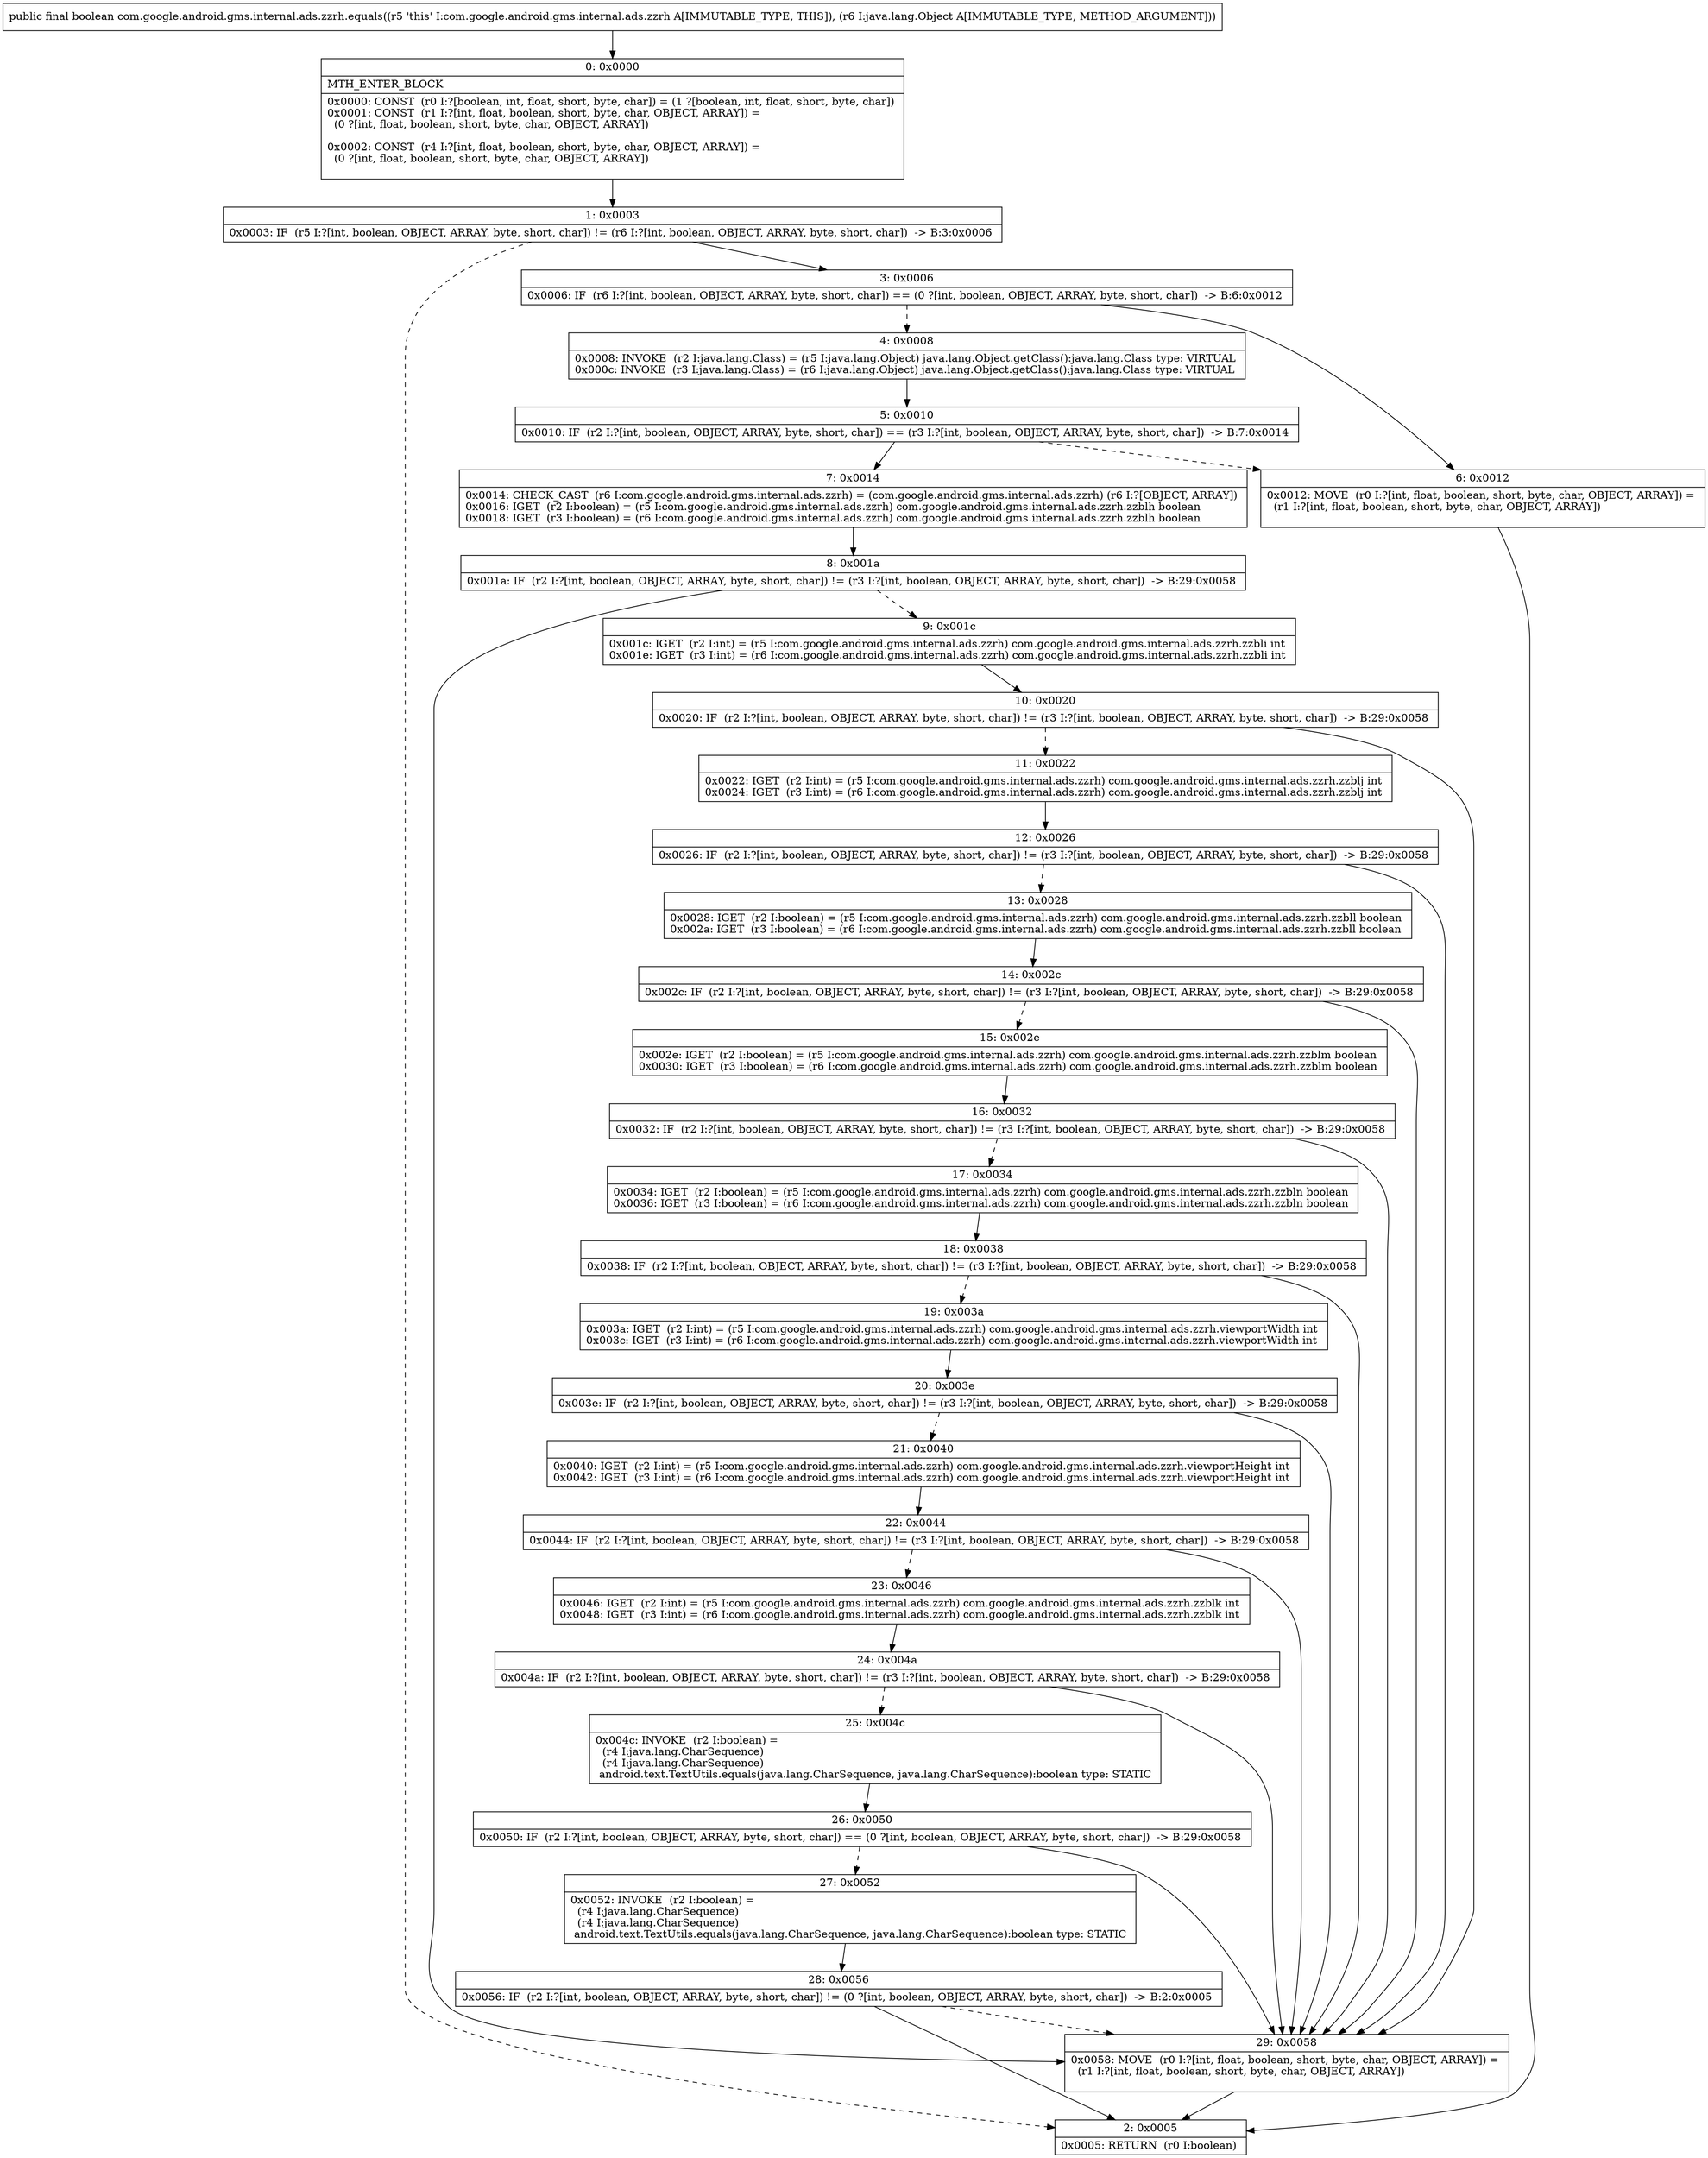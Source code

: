 digraph "CFG forcom.google.android.gms.internal.ads.zzrh.equals(Ljava\/lang\/Object;)Z" {
Node_0 [shape=record,label="{0\:\ 0x0000|MTH_ENTER_BLOCK\l|0x0000: CONST  (r0 I:?[boolean, int, float, short, byte, char]) = (1 ?[boolean, int, float, short, byte, char]) \l0x0001: CONST  (r1 I:?[int, float, boolean, short, byte, char, OBJECT, ARRAY]) = \l  (0 ?[int, float, boolean, short, byte, char, OBJECT, ARRAY])\l \l0x0002: CONST  (r4 I:?[int, float, boolean, short, byte, char, OBJECT, ARRAY]) = \l  (0 ?[int, float, boolean, short, byte, char, OBJECT, ARRAY])\l \l}"];
Node_1 [shape=record,label="{1\:\ 0x0003|0x0003: IF  (r5 I:?[int, boolean, OBJECT, ARRAY, byte, short, char]) != (r6 I:?[int, boolean, OBJECT, ARRAY, byte, short, char])  \-\> B:3:0x0006 \l}"];
Node_2 [shape=record,label="{2\:\ 0x0005|0x0005: RETURN  (r0 I:boolean) \l}"];
Node_3 [shape=record,label="{3\:\ 0x0006|0x0006: IF  (r6 I:?[int, boolean, OBJECT, ARRAY, byte, short, char]) == (0 ?[int, boolean, OBJECT, ARRAY, byte, short, char])  \-\> B:6:0x0012 \l}"];
Node_4 [shape=record,label="{4\:\ 0x0008|0x0008: INVOKE  (r2 I:java.lang.Class) = (r5 I:java.lang.Object) java.lang.Object.getClass():java.lang.Class type: VIRTUAL \l0x000c: INVOKE  (r3 I:java.lang.Class) = (r6 I:java.lang.Object) java.lang.Object.getClass():java.lang.Class type: VIRTUAL \l}"];
Node_5 [shape=record,label="{5\:\ 0x0010|0x0010: IF  (r2 I:?[int, boolean, OBJECT, ARRAY, byte, short, char]) == (r3 I:?[int, boolean, OBJECT, ARRAY, byte, short, char])  \-\> B:7:0x0014 \l}"];
Node_6 [shape=record,label="{6\:\ 0x0012|0x0012: MOVE  (r0 I:?[int, float, boolean, short, byte, char, OBJECT, ARRAY]) = \l  (r1 I:?[int, float, boolean, short, byte, char, OBJECT, ARRAY])\l \l}"];
Node_7 [shape=record,label="{7\:\ 0x0014|0x0014: CHECK_CAST  (r6 I:com.google.android.gms.internal.ads.zzrh) = (com.google.android.gms.internal.ads.zzrh) (r6 I:?[OBJECT, ARRAY]) \l0x0016: IGET  (r2 I:boolean) = (r5 I:com.google.android.gms.internal.ads.zzrh) com.google.android.gms.internal.ads.zzrh.zzblh boolean \l0x0018: IGET  (r3 I:boolean) = (r6 I:com.google.android.gms.internal.ads.zzrh) com.google.android.gms.internal.ads.zzrh.zzblh boolean \l}"];
Node_8 [shape=record,label="{8\:\ 0x001a|0x001a: IF  (r2 I:?[int, boolean, OBJECT, ARRAY, byte, short, char]) != (r3 I:?[int, boolean, OBJECT, ARRAY, byte, short, char])  \-\> B:29:0x0058 \l}"];
Node_9 [shape=record,label="{9\:\ 0x001c|0x001c: IGET  (r2 I:int) = (r5 I:com.google.android.gms.internal.ads.zzrh) com.google.android.gms.internal.ads.zzrh.zzbli int \l0x001e: IGET  (r3 I:int) = (r6 I:com.google.android.gms.internal.ads.zzrh) com.google.android.gms.internal.ads.zzrh.zzbli int \l}"];
Node_10 [shape=record,label="{10\:\ 0x0020|0x0020: IF  (r2 I:?[int, boolean, OBJECT, ARRAY, byte, short, char]) != (r3 I:?[int, boolean, OBJECT, ARRAY, byte, short, char])  \-\> B:29:0x0058 \l}"];
Node_11 [shape=record,label="{11\:\ 0x0022|0x0022: IGET  (r2 I:int) = (r5 I:com.google.android.gms.internal.ads.zzrh) com.google.android.gms.internal.ads.zzrh.zzblj int \l0x0024: IGET  (r3 I:int) = (r6 I:com.google.android.gms.internal.ads.zzrh) com.google.android.gms.internal.ads.zzrh.zzblj int \l}"];
Node_12 [shape=record,label="{12\:\ 0x0026|0x0026: IF  (r2 I:?[int, boolean, OBJECT, ARRAY, byte, short, char]) != (r3 I:?[int, boolean, OBJECT, ARRAY, byte, short, char])  \-\> B:29:0x0058 \l}"];
Node_13 [shape=record,label="{13\:\ 0x0028|0x0028: IGET  (r2 I:boolean) = (r5 I:com.google.android.gms.internal.ads.zzrh) com.google.android.gms.internal.ads.zzrh.zzbll boolean \l0x002a: IGET  (r3 I:boolean) = (r6 I:com.google.android.gms.internal.ads.zzrh) com.google.android.gms.internal.ads.zzrh.zzbll boolean \l}"];
Node_14 [shape=record,label="{14\:\ 0x002c|0x002c: IF  (r2 I:?[int, boolean, OBJECT, ARRAY, byte, short, char]) != (r3 I:?[int, boolean, OBJECT, ARRAY, byte, short, char])  \-\> B:29:0x0058 \l}"];
Node_15 [shape=record,label="{15\:\ 0x002e|0x002e: IGET  (r2 I:boolean) = (r5 I:com.google.android.gms.internal.ads.zzrh) com.google.android.gms.internal.ads.zzrh.zzblm boolean \l0x0030: IGET  (r3 I:boolean) = (r6 I:com.google.android.gms.internal.ads.zzrh) com.google.android.gms.internal.ads.zzrh.zzblm boolean \l}"];
Node_16 [shape=record,label="{16\:\ 0x0032|0x0032: IF  (r2 I:?[int, boolean, OBJECT, ARRAY, byte, short, char]) != (r3 I:?[int, boolean, OBJECT, ARRAY, byte, short, char])  \-\> B:29:0x0058 \l}"];
Node_17 [shape=record,label="{17\:\ 0x0034|0x0034: IGET  (r2 I:boolean) = (r5 I:com.google.android.gms.internal.ads.zzrh) com.google.android.gms.internal.ads.zzrh.zzbln boolean \l0x0036: IGET  (r3 I:boolean) = (r6 I:com.google.android.gms.internal.ads.zzrh) com.google.android.gms.internal.ads.zzrh.zzbln boolean \l}"];
Node_18 [shape=record,label="{18\:\ 0x0038|0x0038: IF  (r2 I:?[int, boolean, OBJECT, ARRAY, byte, short, char]) != (r3 I:?[int, boolean, OBJECT, ARRAY, byte, short, char])  \-\> B:29:0x0058 \l}"];
Node_19 [shape=record,label="{19\:\ 0x003a|0x003a: IGET  (r2 I:int) = (r5 I:com.google.android.gms.internal.ads.zzrh) com.google.android.gms.internal.ads.zzrh.viewportWidth int \l0x003c: IGET  (r3 I:int) = (r6 I:com.google.android.gms.internal.ads.zzrh) com.google.android.gms.internal.ads.zzrh.viewportWidth int \l}"];
Node_20 [shape=record,label="{20\:\ 0x003e|0x003e: IF  (r2 I:?[int, boolean, OBJECT, ARRAY, byte, short, char]) != (r3 I:?[int, boolean, OBJECT, ARRAY, byte, short, char])  \-\> B:29:0x0058 \l}"];
Node_21 [shape=record,label="{21\:\ 0x0040|0x0040: IGET  (r2 I:int) = (r5 I:com.google.android.gms.internal.ads.zzrh) com.google.android.gms.internal.ads.zzrh.viewportHeight int \l0x0042: IGET  (r3 I:int) = (r6 I:com.google.android.gms.internal.ads.zzrh) com.google.android.gms.internal.ads.zzrh.viewportHeight int \l}"];
Node_22 [shape=record,label="{22\:\ 0x0044|0x0044: IF  (r2 I:?[int, boolean, OBJECT, ARRAY, byte, short, char]) != (r3 I:?[int, boolean, OBJECT, ARRAY, byte, short, char])  \-\> B:29:0x0058 \l}"];
Node_23 [shape=record,label="{23\:\ 0x0046|0x0046: IGET  (r2 I:int) = (r5 I:com.google.android.gms.internal.ads.zzrh) com.google.android.gms.internal.ads.zzrh.zzblk int \l0x0048: IGET  (r3 I:int) = (r6 I:com.google.android.gms.internal.ads.zzrh) com.google.android.gms.internal.ads.zzrh.zzblk int \l}"];
Node_24 [shape=record,label="{24\:\ 0x004a|0x004a: IF  (r2 I:?[int, boolean, OBJECT, ARRAY, byte, short, char]) != (r3 I:?[int, boolean, OBJECT, ARRAY, byte, short, char])  \-\> B:29:0x0058 \l}"];
Node_25 [shape=record,label="{25\:\ 0x004c|0x004c: INVOKE  (r2 I:boolean) = \l  (r4 I:java.lang.CharSequence)\l  (r4 I:java.lang.CharSequence)\l android.text.TextUtils.equals(java.lang.CharSequence, java.lang.CharSequence):boolean type: STATIC \l}"];
Node_26 [shape=record,label="{26\:\ 0x0050|0x0050: IF  (r2 I:?[int, boolean, OBJECT, ARRAY, byte, short, char]) == (0 ?[int, boolean, OBJECT, ARRAY, byte, short, char])  \-\> B:29:0x0058 \l}"];
Node_27 [shape=record,label="{27\:\ 0x0052|0x0052: INVOKE  (r2 I:boolean) = \l  (r4 I:java.lang.CharSequence)\l  (r4 I:java.lang.CharSequence)\l android.text.TextUtils.equals(java.lang.CharSequence, java.lang.CharSequence):boolean type: STATIC \l}"];
Node_28 [shape=record,label="{28\:\ 0x0056|0x0056: IF  (r2 I:?[int, boolean, OBJECT, ARRAY, byte, short, char]) != (0 ?[int, boolean, OBJECT, ARRAY, byte, short, char])  \-\> B:2:0x0005 \l}"];
Node_29 [shape=record,label="{29\:\ 0x0058|0x0058: MOVE  (r0 I:?[int, float, boolean, short, byte, char, OBJECT, ARRAY]) = \l  (r1 I:?[int, float, boolean, short, byte, char, OBJECT, ARRAY])\l \l}"];
MethodNode[shape=record,label="{public final boolean com.google.android.gms.internal.ads.zzrh.equals((r5 'this' I:com.google.android.gms.internal.ads.zzrh A[IMMUTABLE_TYPE, THIS]), (r6 I:java.lang.Object A[IMMUTABLE_TYPE, METHOD_ARGUMENT])) }"];
MethodNode -> Node_0;
Node_0 -> Node_1;
Node_1 -> Node_2[style=dashed];
Node_1 -> Node_3;
Node_3 -> Node_4[style=dashed];
Node_3 -> Node_6;
Node_4 -> Node_5;
Node_5 -> Node_6[style=dashed];
Node_5 -> Node_7;
Node_6 -> Node_2;
Node_7 -> Node_8;
Node_8 -> Node_9[style=dashed];
Node_8 -> Node_29;
Node_9 -> Node_10;
Node_10 -> Node_11[style=dashed];
Node_10 -> Node_29;
Node_11 -> Node_12;
Node_12 -> Node_13[style=dashed];
Node_12 -> Node_29;
Node_13 -> Node_14;
Node_14 -> Node_15[style=dashed];
Node_14 -> Node_29;
Node_15 -> Node_16;
Node_16 -> Node_17[style=dashed];
Node_16 -> Node_29;
Node_17 -> Node_18;
Node_18 -> Node_19[style=dashed];
Node_18 -> Node_29;
Node_19 -> Node_20;
Node_20 -> Node_21[style=dashed];
Node_20 -> Node_29;
Node_21 -> Node_22;
Node_22 -> Node_23[style=dashed];
Node_22 -> Node_29;
Node_23 -> Node_24;
Node_24 -> Node_25[style=dashed];
Node_24 -> Node_29;
Node_25 -> Node_26;
Node_26 -> Node_27[style=dashed];
Node_26 -> Node_29;
Node_27 -> Node_28;
Node_28 -> Node_2;
Node_28 -> Node_29[style=dashed];
Node_29 -> Node_2;
}

